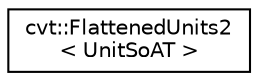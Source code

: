 digraph "Graphical Class Hierarchy"
{
 // LATEX_PDF_SIZE
  edge [fontname="Helvetica",fontsize="10",labelfontname="Helvetica",labelfontsize="10"];
  node [fontname="Helvetica",fontsize="10",shape=record];
  rankdir="LR";
  Node0 [label="cvt::FlattenedUnits2\l\< UnitSoAT \>",height=0.2,width=0.4,color="black", fillcolor="white", style="filled",URL="$d7/dc8/structcvt_1_1FlattenedUnits2.html",tooltip="Flattened units in SoA form with associated step index."];
}
